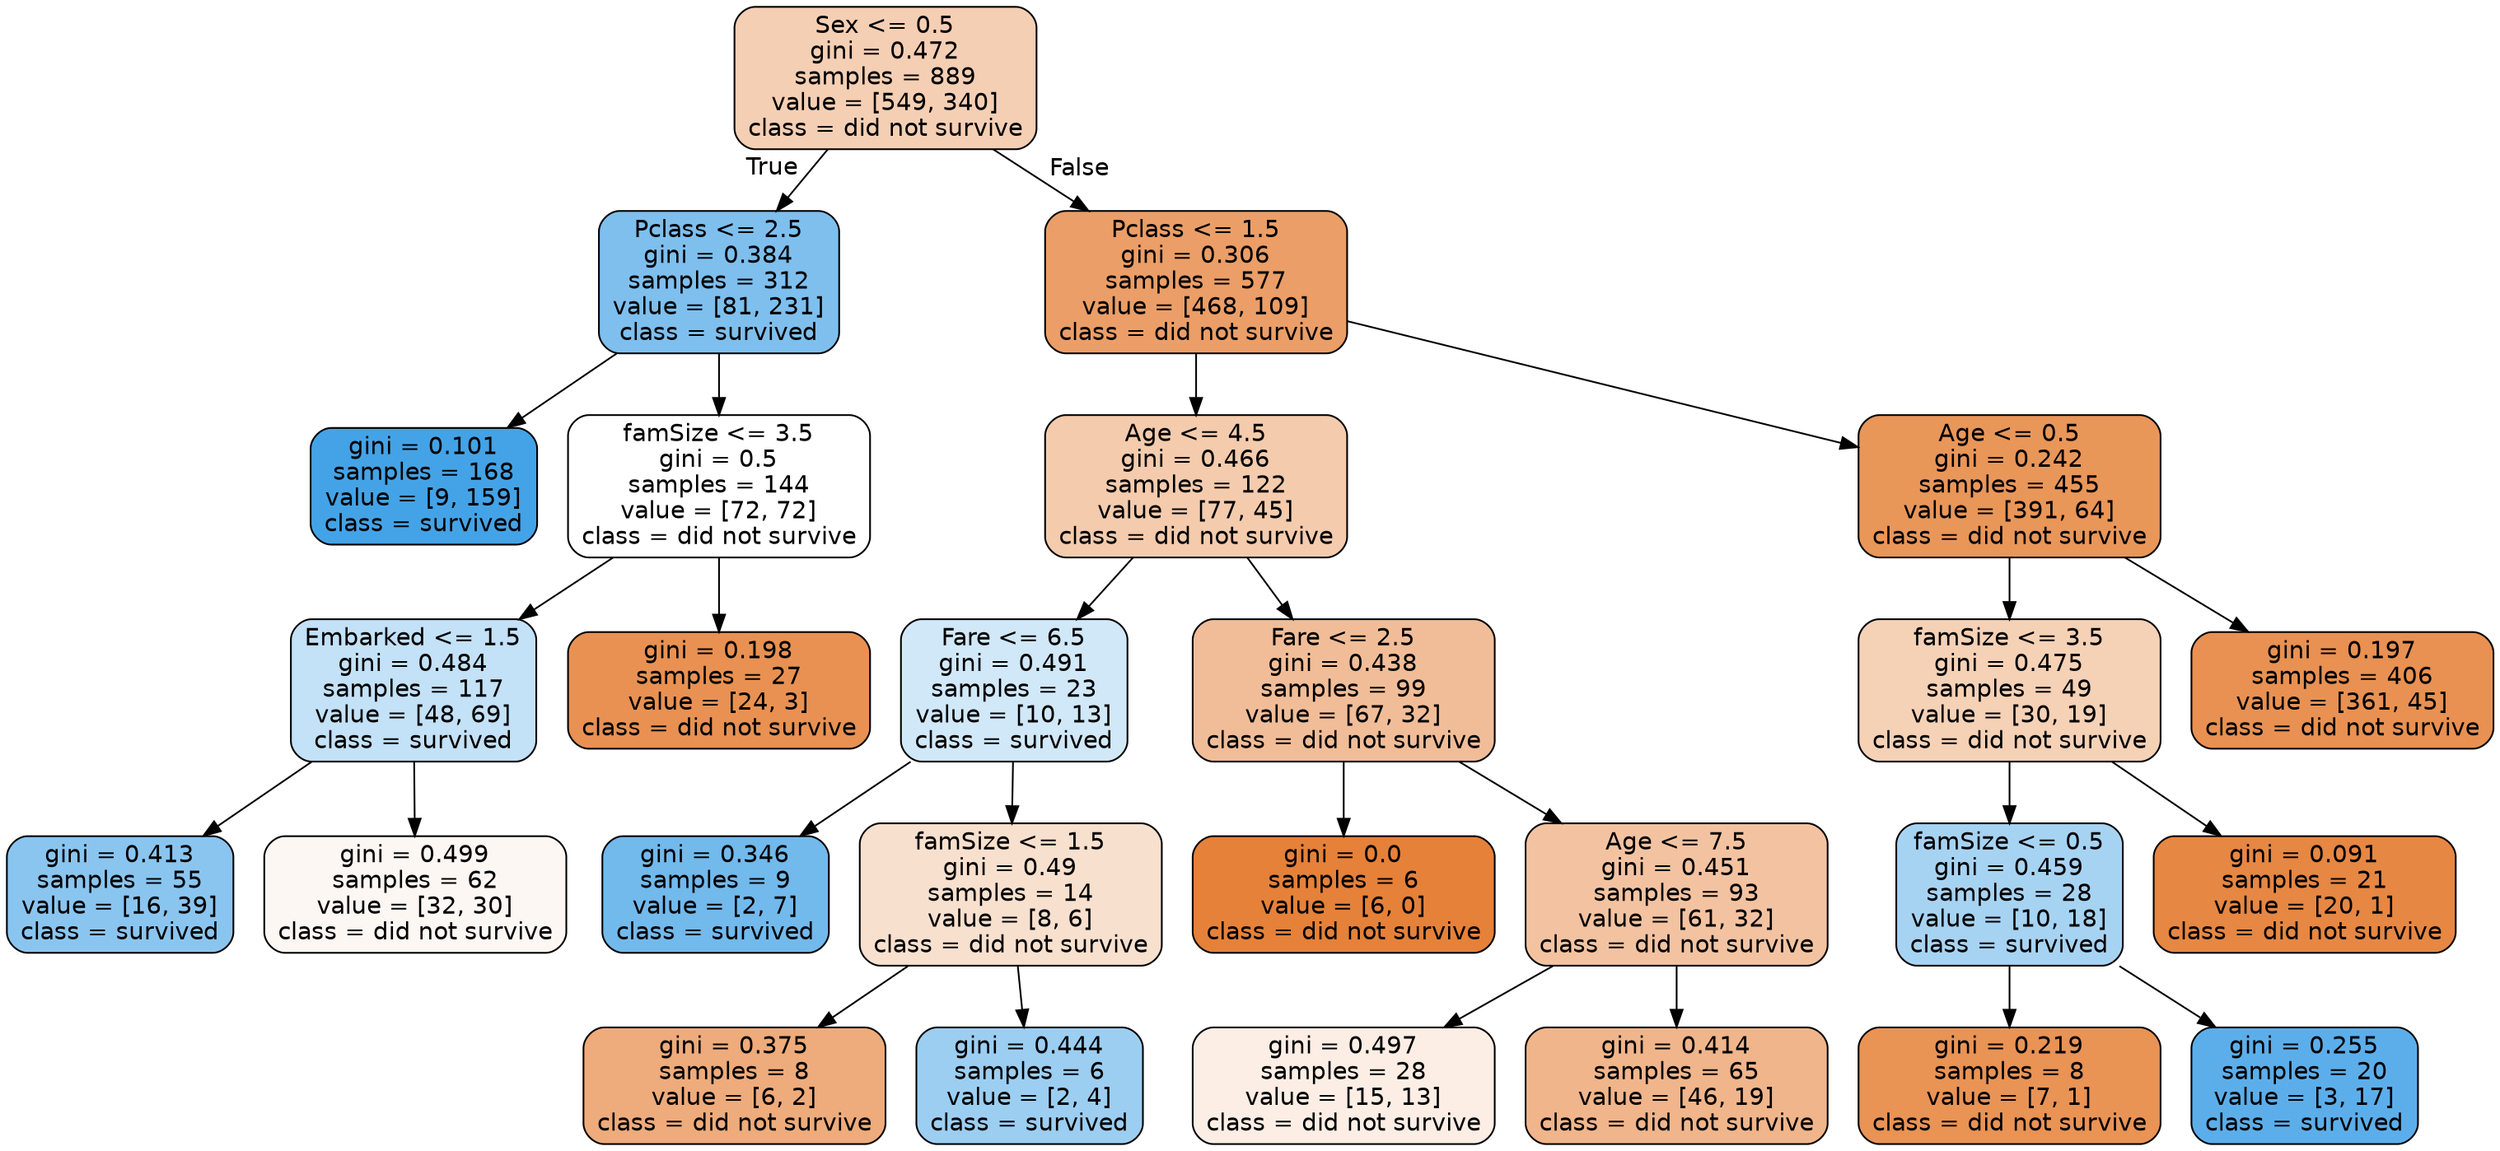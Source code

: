 digraph Tree {
node [shape=box, style="filled, rounded", color="black", fontname=helvetica] ;
edge [fontname=helvetica] ;
0 [label="Sex <= 0.5\ngini = 0.472\nsamples = 889\nvalue = [549, 340]\nclass = did not survive", fillcolor="#f5cfb4"] ;
1 [label="Pclass <= 2.5\ngini = 0.384\nsamples = 312\nvalue = [81, 231]\nclass = survived", fillcolor="#7ebfee"] ;
0 -> 1 [labeldistance=2.5, labelangle=45, headlabel="True"] ;
2 [label="gini = 0.101\nsamples = 168\nvalue = [9, 159]\nclass = survived", fillcolor="#44a3e6"] ;
1 -> 2 ;
3 [label="famSize <= 3.5\ngini = 0.5\nsamples = 144\nvalue = [72, 72]\nclass = did not survive", fillcolor="#ffffff"] ;
1 -> 3 ;
4 [label="Embarked <= 1.5\ngini = 0.484\nsamples = 117\nvalue = [48, 69]\nclass = survived", fillcolor="#c3e1f7"] ;
3 -> 4 ;
5 [label="gini = 0.413\nsamples = 55\nvalue = [16, 39]\nclass = survived", fillcolor="#8ac5f0"] ;
4 -> 5 ;
6 [label="gini = 0.499\nsamples = 62\nvalue = [32, 30]\nclass = did not survive", fillcolor="#fdf7f3"] ;
4 -> 6 ;
7 [label="gini = 0.198\nsamples = 27\nvalue = [24, 3]\nclass = did not survive", fillcolor="#e89152"] ;
3 -> 7 ;
8 [label="Pclass <= 1.5\ngini = 0.306\nsamples = 577\nvalue = [468, 109]\nclass = did not survive", fillcolor="#eb9e67"] ;
0 -> 8 [labeldistance=2.5, labelangle=-45, headlabel="False"] ;
9 [label="Age <= 4.5\ngini = 0.466\nsamples = 122\nvalue = [77, 45]\nclass = did not survive", fillcolor="#f4cbad"] ;
8 -> 9 ;
10 [label="Fare <= 6.5\ngini = 0.491\nsamples = 23\nvalue = [10, 13]\nclass = survived", fillcolor="#d1e8f9"] ;
9 -> 10 ;
11 [label="gini = 0.346\nsamples = 9\nvalue = [2, 7]\nclass = survived", fillcolor="#72b9ec"] ;
10 -> 11 ;
12 [label="famSize <= 1.5\ngini = 0.49\nsamples = 14\nvalue = [8, 6]\nclass = did not survive", fillcolor="#f8e0ce"] ;
10 -> 12 ;
13 [label="gini = 0.375\nsamples = 8\nvalue = [6, 2]\nclass = did not survive", fillcolor="#eeab7b"] ;
12 -> 13 ;
14 [label="gini = 0.444\nsamples = 6\nvalue = [2, 4]\nclass = survived", fillcolor="#9ccef2"] ;
12 -> 14 ;
15 [label="Fare <= 2.5\ngini = 0.438\nsamples = 99\nvalue = [67, 32]\nclass = did not survive", fillcolor="#f1bd98"] ;
9 -> 15 ;
16 [label="gini = 0.0\nsamples = 6\nvalue = [6, 0]\nclass = did not survive", fillcolor="#e58139"] ;
15 -> 16 ;
17 [label="Age <= 7.5\ngini = 0.451\nsamples = 93\nvalue = [61, 32]\nclass = did not survive", fillcolor="#f3c3a1"] ;
15 -> 17 ;
18 [label="gini = 0.497\nsamples = 28\nvalue = [15, 13]\nclass = did not survive", fillcolor="#fceee5"] ;
17 -> 18 ;
19 [label="gini = 0.414\nsamples = 65\nvalue = [46, 19]\nclass = did not survive", fillcolor="#f0b58b"] ;
17 -> 19 ;
20 [label="Age <= 0.5\ngini = 0.242\nsamples = 455\nvalue = [391, 64]\nclass = did not survive", fillcolor="#e99659"] ;
8 -> 20 ;
21 [label="famSize <= 3.5\ngini = 0.475\nsamples = 49\nvalue = [30, 19]\nclass = did not survive", fillcolor="#f5d1b6"] ;
20 -> 21 ;
22 [label="famSize <= 0.5\ngini = 0.459\nsamples = 28\nvalue = [10, 18]\nclass = survived", fillcolor="#a7d3f3"] ;
21 -> 22 ;
23 [label="gini = 0.219\nsamples = 8\nvalue = [7, 1]\nclass = did not survive", fillcolor="#e99355"] ;
22 -> 23 ;
24 [label="gini = 0.255\nsamples = 20\nvalue = [3, 17]\nclass = survived", fillcolor="#5caeea"] ;
22 -> 24 ;
25 [label="gini = 0.091\nsamples = 21\nvalue = [20, 1]\nclass = did not survive", fillcolor="#e68743"] ;
21 -> 25 ;
26 [label="gini = 0.197\nsamples = 406\nvalue = [361, 45]\nclass = did not survive", fillcolor="#e89152"] ;
20 -> 26 ;
}